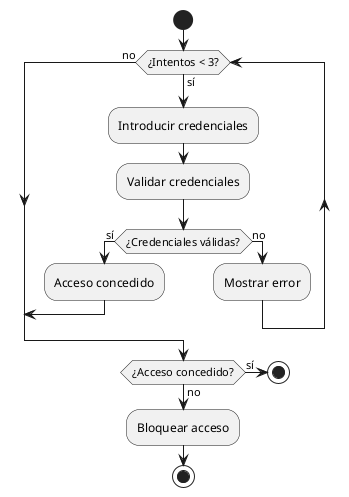 @startuml
start

while (¿Intentos < 3?) is (sí)
  :Introducir credenciales;
  :Validar credenciales;

  if (¿Credenciales válidas?) then (sí)
    :Acceso concedido;
    break
  else (no)
    :Mostrar error;
  endif
endwhile (no)

if (¿Acceso concedido?) then (sí)
  stop
else (no)
  :Bloquear acceso;
  stop
endif
@enduml

